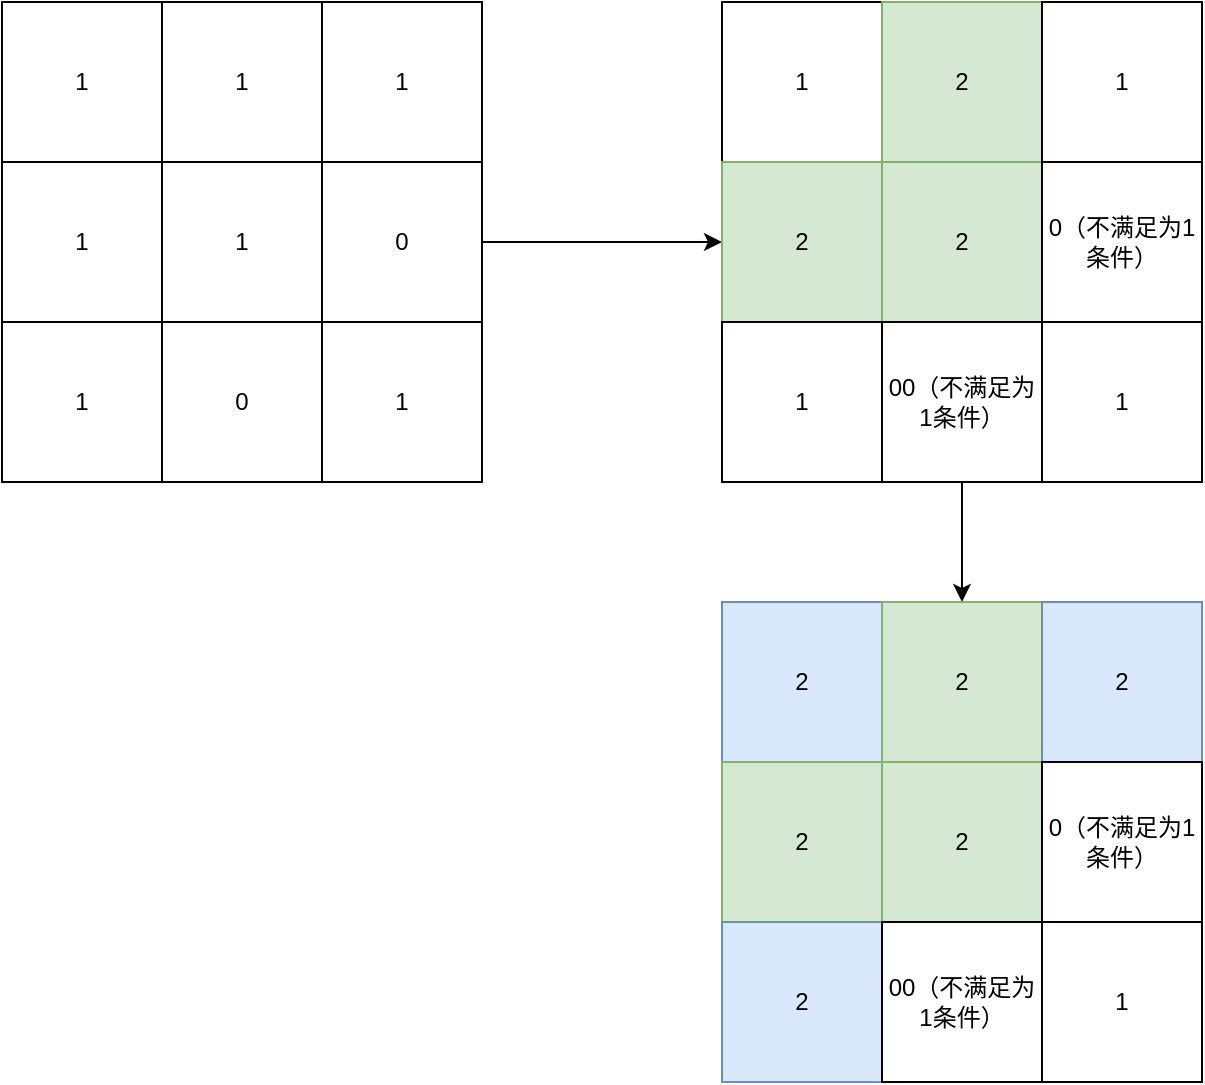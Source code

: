 <mxfile version="15.8.7" type="device"><diagram id="GEi7mXwSZ6UPSxQM56No" name="第 1 页"><mxGraphModel dx="1102" dy="865" grid="1" gridSize="10" guides="1" tooltips="1" connect="1" arrows="1" fold="1" page="1" pageScale="1" pageWidth="827" pageHeight="1169" math="0" shadow="0"><root><mxCell id="0"/><mxCell id="1" parent="0"/><mxCell id="WBEDbVeqyJ6cDhr766LC-1" value="1" style="whiteSpace=wrap;html=1;aspect=fixed;" vertex="1" parent="1"><mxGeometry x="70" y="190" width="80" height="80" as="geometry"/></mxCell><mxCell id="WBEDbVeqyJ6cDhr766LC-2" value="1" style="whiteSpace=wrap;html=1;aspect=fixed;" vertex="1" parent="1"><mxGeometry x="150" y="190" width="80" height="80" as="geometry"/></mxCell><mxCell id="WBEDbVeqyJ6cDhr766LC-5" value="1" style="whiteSpace=wrap;html=1;aspect=fixed;" vertex="1" parent="1"><mxGeometry x="230" y="190" width="80" height="80" as="geometry"/></mxCell><mxCell id="WBEDbVeqyJ6cDhr766LC-6" value="1" style="whiteSpace=wrap;html=1;aspect=fixed;" vertex="1" parent="1"><mxGeometry x="70" y="270" width="80" height="80" as="geometry"/></mxCell><mxCell id="WBEDbVeqyJ6cDhr766LC-7" value="1" style="whiteSpace=wrap;html=1;aspect=fixed;" vertex="1" parent="1"><mxGeometry x="150" y="270" width="80" height="80" as="geometry"/></mxCell><mxCell id="WBEDbVeqyJ6cDhr766LC-30" style="edgeStyle=orthogonalEdgeStyle;rounded=0;orthogonalLoop=1;jettySize=auto;html=1;entryX=0;entryY=0.5;entryDx=0;entryDy=0;" edge="1" parent="1" source="WBEDbVeqyJ6cDhr766LC-8" target="WBEDbVeqyJ6cDhr766LC-15"><mxGeometry relative="1" as="geometry"/></mxCell><mxCell id="WBEDbVeqyJ6cDhr766LC-8" value="0" style="whiteSpace=wrap;html=1;aspect=fixed;" vertex="1" parent="1"><mxGeometry x="230" y="270" width="80" height="80" as="geometry"/></mxCell><mxCell id="WBEDbVeqyJ6cDhr766LC-9" value="1" style="whiteSpace=wrap;html=1;aspect=fixed;" vertex="1" parent="1"><mxGeometry x="70" y="350" width="80" height="80" as="geometry"/></mxCell><mxCell id="WBEDbVeqyJ6cDhr766LC-10" value="0" style="whiteSpace=wrap;html=1;aspect=fixed;" vertex="1" parent="1"><mxGeometry x="150" y="350" width="80" height="80" as="geometry"/></mxCell><mxCell id="WBEDbVeqyJ6cDhr766LC-11" value="1" style="whiteSpace=wrap;html=1;aspect=fixed;" vertex="1" parent="1"><mxGeometry x="230" y="350" width="80" height="80" as="geometry"/></mxCell><mxCell id="WBEDbVeqyJ6cDhr766LC-12" value="1" style="whiteSpace=wrap;html=1;aspect=fixed;" vertex="1" parent="1"><mxGeometry x="430" y="190" width="80" height="80" as="geometry"/></mxCell><mxCell id="WBEDbVeqyJ6cDhr766LC-13" value="2" style="whiteSpace=wrap;html=1;aspect=fixed;fillColor=#d5e8d4;strokeColor=#82b366;" vertex="1" parent="1"><mxGeometry x="510" y="190" width="80" height="80" as="geometry"/></mxCell><mxCell id="WBEDbVeqyJ6cDhr766LC-14" value="1" style="whiteSpace=wrap;html=1;aspect=fixed;" vertex="1" parent="1"><mxGeometry x="590" y="190" width="80" height="80" as="geometry"/></mxCell><mxCell id="WBEDbVeqyJ6cDhr766LC-15" value="2" style="whiteSpace=wrap;html=1;aspect=fixed;fillColor=#d5e8d4;strokeColor=#82b366;" vertex="1" parent="1"><mxGeometry x="430" y="270" width="80" height="80" as="geometry"/></mxCell><mxCell id="WBEDbVeqyJ6cDhr766LC-16" value="2" style="whiteSpace=wrap;html=1;aspect=fixed;fillColor=#d5e8d4;strokeColor=#82b366;" vertex="1" parent="1"><mxGeometry x="510" y="270" width="80" height="80" as="geometry"/></mxCell><mxCell id="WBEDbVeqyJ6cDhr766LC-17" value="0（不满足为1条件）" style="whiteSpace=wrap;html=1;aspect=fixed;" vertex="1" parent="1"><mxGeometry x="590" y="270" width="80" height="80" as="geometry"/></mxCell><mxCell id="WBEDbVeqyJ6cDhr766LC-18" value="1" style="whiteSpace=wrap;html=1;aspect=fixed;" vertex="1" parent="1"><mxGeometry x="430" y="350" width="80" height="80" as="geometry"/></mxCell><mxCell id="WBEDbVeqyJ6cDhr766LC-31" style="edgeStyle=orthogonalEdgeStyle;rounded=0;orthogonalLoop=1;jettySize=auto;html=1;entryX=0.5;entryY=0;entryDx=0;entryDy=0;" edge="1" parent="1" source="WBEDbVeqyJ6cDhr766LC-19" target="WBEDbVeqyJ6cDhr766LC-22"><mxGeometry relative="1" as="geometry"/></mxCell><mxCell id="WBEDbVeqyJ6cDhr766LC-19" value="00（不满足为1条件）" style="whiteSpace=wrap;html=1;aspect=fixed;" vertex="1" parent="1"><mxGeometry x="510" y="350" width="80" height="80" as="geometry"/></mxCell><mxCell id="WBEDbVeqyJ6cDhr766LC-20" value="1" style="whiteSpace=wrap;html=1;aspect=fixed;" vertex="1" parent="1"><mxGeometry x="590" y="350" width="80" height="80" as="geometry"/></mxCell><mxCell id="WBEDbVeqyJ6cDhr766LC-21" value="2" style="whiteSpace=wrap;html=1;aspect=fixed;fillColor=#dae8fc;strokeColor=#6c8ebf;" vertex="1" parent="1"><mxGeometry x="430" y="490" width="80" height="80" as="geometry"/></mxCell><mxCell id="WBEDbVeqyJ6cDhr766LC-22" value="2" style="whiteSpace=wrap;html=1;aspect=fixed;fillColor=#d5e8d4;strokeColor=#82b366;" vertex="1" parent="1"><mxGeometry x="510" y="490" width="80" height="80" as="geometry"/></mxCell><mxCell id="WBEDbVeqyJ6cDhr766LC-23" value="2" style="whiteSpace=wrap;html=1;aspect=fixed;fillColor=#dae8fc;strokeColor=#6c8ebf;" vertex="1" parent="1"><mxGeometry x="590" y="490" width="80" height="80" as="geometry"/></mxCell><mxCell id="WBEDbVeqyJ6cDhr766LC-24" value="2" style="whiteSpace=wrap;html=1;aspect=fixed;fillColor=#d5e8d4;strokeColor=#82b366;" vertex="1" parent="1"><mxGeometry x="430" y="570" width="80" height="80" as="geometry"/></mxCell><mxCell id="WBEDbVeqyJ6cDhr766LC-25" value="2" style="whiteSpace=wrap;html=1;aspect=fixed;fillColor=#d5e8d4;strokeColor=#82b366;" vertex="1" parent="1"><mxGeometry x="510" y="570" width="80" height="80" as="geometry"/></mxCell><mxCell id="WBEDbVeqyJ6cDhr766LC-26" value="0（不满足为1条件）" style="whiteSpace=wrap;html=1;aspect=fixed;" vertex="1" parent="1"><mxGeometry x="590" y="570" width="80" height="80" as="geometry"/></mxCell><mxCell id="WBEDbVeqyJ6cDhr766LC-27" value="2" style="whiteSpace=wrap;html=1;aspect=fixed;fillColor=#dae8fc;strokeColor=#6c8ebf;" vertex="1" parent="1"><mxGeometry x="430" y="650" width="80" height="80" as="geometry"/></mxCell><mxCell id="WBEDbVeqyJ6cDhr766LC-28" value="00（不满足为1条件）" style="whiteSpace=wrap;html=1;aspect=fixed;" vertex="1" parent="1"><mxGeometry x="510" y="650" width="80" height="80" as="geometry"/></mxCell><mxCell id="WBEDbVeqyJ6cDhr766LC-29" value="1" style="whiteSpace=wrap;html=1;aspect=fixed;" vertex="1" parent="1"><mxGeometry x="590" y="650" width="80" height="80" as="geometry"/></mxCell></root></mxGraphModel></diagram></mxfile>